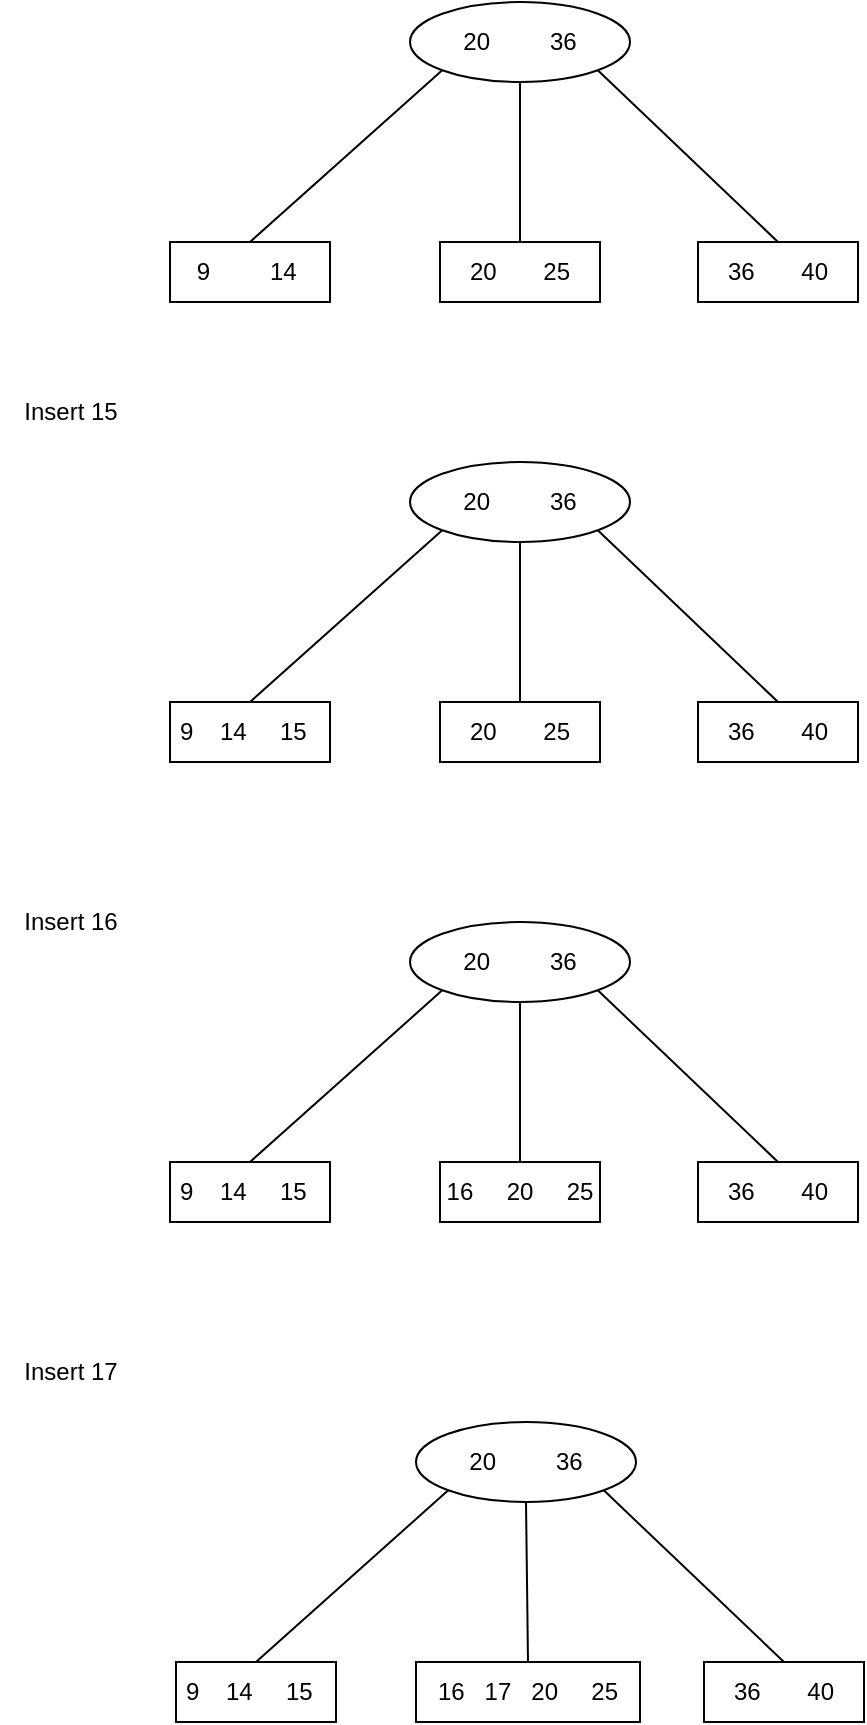 <mxfile>
    <diagram id="6_c8jqZ810ljNn9V-fP3" name="Page-1">
        <mxGraphModel dx="713" dy="520" grid="1" gridSize="10" guides="1" tooltips="1" connect="1" arrows="1" fold="1" page="1" pageScale="1" pageWidth="827" pageHeight="1169" math="0" shadow="0">
            <root>
                <mxCell id="0"/>
                <mxCell id="1" parent="0"/>
                <mxCell id="2" value="20&amp;nbsp; &amp;nbsp; &amp;nbsp; &amp;nbsp; &amp;nbsp;36" style="ellipse;whiteSpace=wrap;html=1;" parent="1" vertex="1">
                    <mxGeometry x="270" y="140" width="110" height="40" as="geometry"/>
                </mxCell>
                <mxCell id="3" value="9&amp;nbsp; &amp;nbsp; &amp;nbsp; &amp;nbsp; &amp;nbsp;14&amp;nbsp;" style="rounded=0;whiteSpace=wrap;html=1;" parent="1" vertex="1">
                    <mxGeometry x="150" y="260" width="80" height="30" as="geometry"/>
                </mxCell>
                <mxCell id="4" value="20&amp;nbsp; &amp;nbsp; &amp;nbsp; &amp;nbsp;25" style="rounded=0;whiteSpace=wrap;html=1;" parent="1" vertex="1">
                    <mxGeometry x="285" y="260" width="80" height="30" as="geometry"/>
                </mxCell>
                <mxCell id="5" value="36&amp;nbsp; &amp;nbsp; &amp;nbsp; &amp;nbsp;40" style="rounded=0;whiteSpace=wrap;html=1;" parent="1" vertex="1">
                    <mxGeometry x="414" y="260" width="80" height="30" as="geometry"/>
                </mxCell>
                <mxCell id="6" value="" style="endArrow=none;html=1;entryX=0.5;entryY=1;entryDx=0;entryDy=0;exitX=0.5;exitY=0;exitDx=0;exitDy=0;" parent="1" source="4" target="2" edge="1">
                    <mxGeometry width="50" height="50" relative="1" as="geometry">
                        <mxPoint x="340" y="290" as="sourcePoint"/>
                        <mxPoint x="390" y="240" as="targetPoint"/>
                    </mxGeometry>
                </mxCell>
                <mxCell id="7" value="" style="endArrow=none;html=1;entryX=0;entryY=1;entryDx=0;entryDy=0;exitX=0.5;exitY=0;exitDx=0;exitDy=0;" parent="1" source="3" target="2" edge="1">
                    <mxGeometry width="50" height="50" relative="1" as="geometry">
                        <mxPoint x="270" y="260" as="sourcePoint"/>
                        <mxPoint x="270" y="180" as="targetPoint"/>
                    </mxGeometry>
                </mxCell>
                <mxCell id="8" value="" style="endArrow=none;html=1;entryX=1;entryY=1;entryDx=0;entryDy=0;exitX=0.5;exitY=0;exitDx=0;exitDy=0;" parent="1" source="5" target="2" edge="1">
                    <mxGeometry width="50" height="50" relative="1" as="geometry">
                        <mxPoint x="345" y="280" as="sourcePoint"/>
                        <mxPoint x="345" y="200" as="targetPoint"/>
                    </mxGeometry>
                </mxCell>
                <mxCell id="30" value="Insert 15" style="text;html=1;align=center;verticalAlign=middle;resizable=0;points=[];autosize=1;strokeColor=none;fillColor=none;" parent="1" vertex="1">
                    <mxGeometry x="65" y="330" width="70" height="30" as="geometry"/>
                </mxCell>
                <mxCell id="31" value="Insert 16" style="text;html=1;align=center;verticalAlign=middle;resizable=0;points=[];autosize=1;strokeColor=none;fillColor=none;" parent="1" vertex="1">
                    <mxGeometry x="65" y="585" width="70" height="30" as="geometry"/>
                </mxCell>
                <mxCell id="32" value="Insert 17" style="text;html=1;align=center;verticalAlign=middle;resizable=0;points=[];autosize=1;strokeColor=none;fillColor=none;" parent="1" vertex="1">
                    <mxGeometry x="65" y="810" width="70" height="30" as="geometry"/>
                </mxCell>
                <mxCell id="33" value="20&amp;nbsp; &amp;nbsp; &amp;nbsp; &amp;nbsp; &amp;nbsp;36" style="ellipse;whiteSpace=wrap;html=1;" vertex="1" parent="1">
                    <mxGeometry x="270" y="370" width="110" height="40" as="geometry"/>
                </mxCell>
                <mxCell id="34" value="9&amp;nbsp; &amp;nbsp; 14&amp;nbsp; &amp;nbsp; &amp;nbsp;15&amp;nbsp;&amp;nbsp;" style="rounded=0;whiteSpace=wrap;html=1;" vertex="1" parent="1">
                    <mxGeometry x="150" y="490" width="80" height="30" as="geometry"/>
                </mxCell>
                <mxCell id="35" value="20&amp;nbsp; &amp;nbsp; &amp;nbsp; &amp;nbsp;25" style="rounded=0;whiteSpace=wrap;html=1;" vertex="1" parent="1">
                    <mxGeometry x="285" y="490" width="80" height="30" as="geometry"/>
                </mxCell>
                <mxCell id="36" value="36&amp;nbsp; &amp;nbsp; &amp;nbsp; &amp;nbsp;40" style="rounded=0;whiteSpace=wrap;html=1;" vertex="1" parent="1">
                    <mxGeometry x="414" y="490" width="80" height="30" as="geometry"/>
                </mxCell>
                <mxCell id="37" value="" style="endArrow=none;html=1;entryX=0.5;entryY=1;entryDx=0;entryDy=0;exitX=0.5;exitY=0;exitDx=0;exitDy=0;" edge="1" parent="1" source="35" target="33">
                    <mxGeometry width="50" height="50" relative="1" as="geometry">
                        <mxPoint x="340" y="520" as="sourcePoint"/>
                        <mxPoint x="390" y="470" as="targetPoint"/>
                    </mxGeometry>
                </mxCell>
                <mxCell id="38" value="" style="endArrow=none;html=1;entryX=0;entryY=1;entryDx=0;entryDy=0;exitX=0.5;exitY=0;exitDx=0;exitDy=0;" edge="1" parent="1" source="34" target="33">
                    <mxGeometry width="50" height="50" relative="1" as="geometry">
                        <mxPoint x="270" y="490" as="sourcePoint"/>
                        <mxPoint x="270" y="410" as="targetPoint"/>
                    </mxGeometry>
                </mxCell>
                <mxCell id="39" value="" style="endArrow=none;html=1;entryX=1;entryY=1;entryDx=0;entryDy=0;exitX=0.5;exitY=0;exitDx=0;exitDy=0;" edge="1" parent="1" source="36" target="33">
                    <mxGeometry width="50" height="50" relative="1" as="geometry">
                        <mxPoint x="345" y="510" as="sourcePoint"/>
                        <mxPoint x="345" y="430" as="targetPoint"/>
                    </mxGeometry>
                </mxCell>
                <mxCell id="40" value="20&amp;nbsp; &amp;nbsp; &amp;nbsp; &amp;nbsp; &amp;nbsp;36" style="ellipse;whiteSpace=wrap;html=1;" vertex="1" parent="1">
                    <mxGeometry x="270" y="600" width="110" height="40" as="geometry"/>
                </mxCell>
                <mxCell id="41" value="9&amp;nbsp; &amp;nbsp; 14&amp;nbsp; &amp;nbsp; &amp;nbsp;15&amp;nbsp;&amp;nbsp;" style="rounded=0;whiteSpace=wrap;html=1;" vertex="1" parent="1">
                    <mxGeometry x="150" y="720" width="80" height="30" as="geometry"/>
                </mxCell>
                <mxCell id="42" value="16&amp;nbsp; &amp;nbsp; &amp;nbsp;20&amp;nbsp; &amp;nbsp; &amp;nbsp;25" style="rounded=0;whiteSpace=wrap;html=1;" vertex="1" parent="1">
                    <mxGeometry x="285" y="720" width="80" height="30" as="geometry"/>
                </mxCell>
                <mxCell id="43" value="36&amp;nbsp; &amp;nbsp; &amp;nbsp; &amp;nbsp;40" style="rounded=0;whiteSpace=wrap;html=1;" vertex="1" parent="1">
                    <mxGeometry x="414" y="720" width="80" height="30" as="geometry"/>
                </mxCell>
                <mxCell id="44" value="" style="endArrow=none;html=1;entryX=0.5;entryY=1;entryDx=0;entryDy=0;exitX=0.5;exitY=0;exitDx=0;exitDy=0;" edge="1" parent="1" source="42" target="40">
                    <mxGeometry width="50" height="50" relative="1" as="geometry">
                        <mxPoint x="340" y="750" as="sourcePoint"/>
                        <mxPoint x="390" y="700" as="targetPoint"/>
                    </mxGeometry>
                </mxCell>
                <mxCell id="45" value="" style="endArrow=none;html=1;entryX=0;entryY=1;entryDx=0;entryDy=0;exitX=0.5;exitY=0;exitDx=0;exitDy=0;" edge="1" parent="1" source="41" target="40">
                    <mxGeometry width="50" height="50" relative="1" as="geometry">
                        <mxPoint x="270" y="720" as="sourcePoint"/>
                        <mxPoint x="270" y="640" as="targetPoint"/>
                    </mxGeometry>
                </mxCell>
                <mxCell id="46" value="" style="endArrow=none;html=1;entryX=1;entryY=1;entryDx=0;entryDy=0;exitX=0.5;exitY=0;exitDx=0;exitDy=0;" edge="1" parent="1" source="43" target="40">
                    <mxGeometry width="50" height="50" relative="1" as="geometry">
                        <mxPoint x="345" y="740" as="sourcePoint"/>
                        <mxPoint x="345" y="660" as="targetPoint"/>
                    </mxGeometry>
                </mxCell>
                <mxCell id="47" value="20&amp;nbsp; &amp;nbsp; &amp;nbsp; &amp;nbsp; &amp;nbsp;36" style="ellipse;whiteSpace=wrap;html=1;" vertex="1" parent="1">
                    <mxGeometry x="273" y="850" width="110" height="40" as="geometry"/>
                </mxCell>
                <mxCell id="48" value="9&amp;nbsp; &amp;nbsp; 14&amp;nbsp; &amp;nbsp; &amp;nbsp;15&amp;nbsp;&amp;nbsp;" style="rounded=0;whiteSpace=wrap;html=1;" vertex="1" parent="1">
                    <mxGeometry x="153" y="970" width="80" height="30" as="geometry"/>
                </mxCell>
                <mxCell id="49" value="16&amp;nbsp; &amp;nbsp;17&amp;nbsp; &amp;nbsp;20&amp;nbsp; &amp;nbsp; &amp;nbsp;25" style="rounded=0;whiteSpace=wrap;html=1;" vertex="1" parent="1">
                    <mxGeometry x="273" y="970" width="112" height="30" as="geometry"/>
                </mxCell>
                <mxCell id="50" value="36&amp;nbsp; &amp;nbsp; &amp;nbsp; &amp;nbsp;40" style="rounded=0;whiteSpace=wrap;html=1;" vertex="1" parent="1">
                    <mxGeometry x="417" y="970" width="80" height="30" as="geometry"/>
                </mxCell>
                <mxCell id="51" value="" style="endArrow=none;html=1;entryX=0.5;entryY=1;entryDx=0;entryDy=0;exitX=0.5;exitY=0;exitDx=0;exitDy=0;" edge="1" parent="1" source="49" target="47">
                    <mxGeometry width="50" height="50" relative="1" as="geometry">
                        <mxPoint x="343" y="1000" as="sourcePoint"/>
                        <mxPoint x="393" y="950" as="targetPoint"/>
                    </mxGeometry>
                </mxCell>
                <mxCell id="52" value="" style="endArrow=none;html=1;entryX=0;entryY=1;entryDx=0;entryDy=0;exitX=0.5;exitY=0;exitDx=0;exitDy=0;" edge="1" parent="1" source="48" target="47">
                    <mxGeometry width="50" height="50" relative="1" as="geometry">
                        <mxPoint x="273" y="970" as="sourcePoint"/>
                        <mxPoint x="273" y="890" as="targetPoint"/>
                    </mxGeometry>
                </mxCell>
                <mxCell id="53" value="" style="endArrow=none;html=1;entryX=1;entryY=1;entryDx=0;entryDy=0;exitX=0.5;exitY=0;exitDx=0;exitDy=0;" edge="1" parent="1" source="50" target="47">
                    <mxGeometry width="50" height="50" relative="1" as="geometry">
                        <mxPoint x="348" y="990" as="sourcePoint"/>
                        <mxPoint x="348" y="910" as="targetPoint"/>
                    </mxGeometry>
                </mxCell>
            </root>
        </mxGraphModel>
    </diagram>
</mxfile>